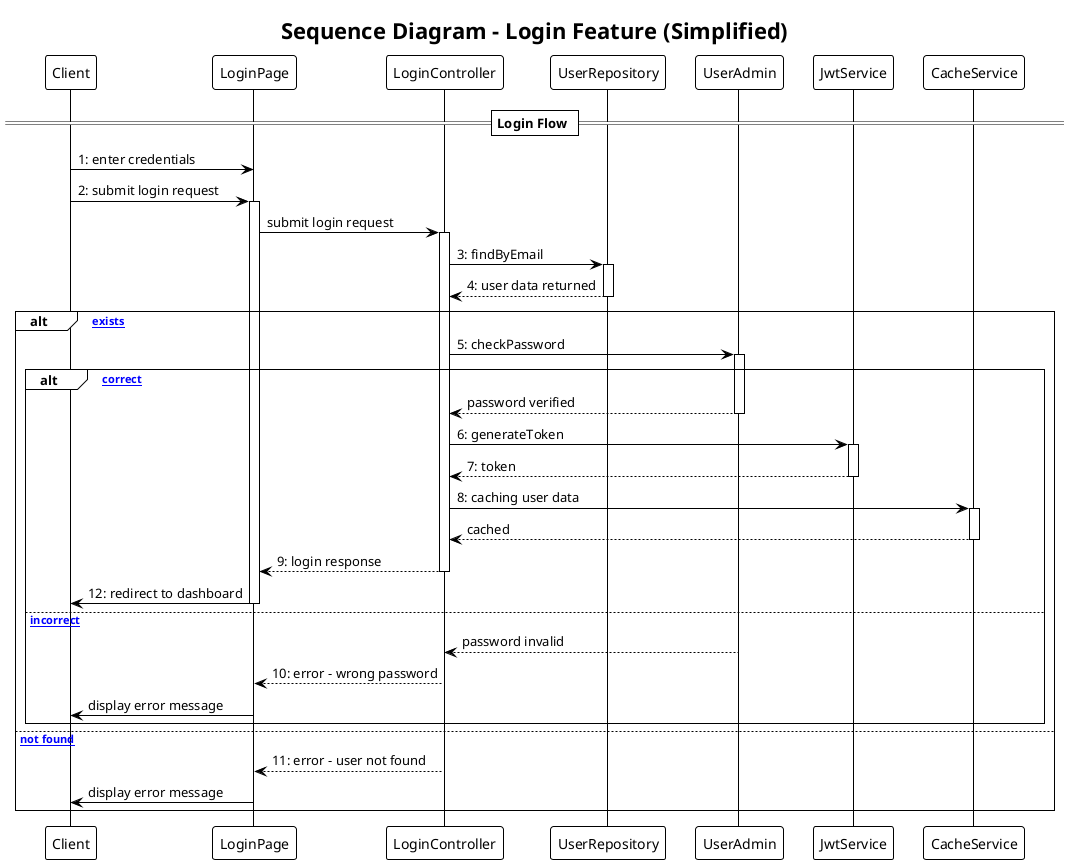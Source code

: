 @startuml Login Sequence Diagram - Simplified
!theme plain
title Sequence Diagram - Login Feature (Simplified)

participant "Client" as C
participant "LoginPage" as LP
participant "LoginController" as LC
participant "UserRepository" as UR
participant "UserAdmin" as UA
participant "JwtService" as JS
participant "CacheService" as CS

== Login Flow ==

C -> LP: 1: enter credentials
C -> LP: 2: submit login request
activate LP

LP -> LC: submit login request
activate LC

LC -> UR: 3: findByEmail
activate UR
UR --> LC: 4: user data returned
deactivate UR

alt [User exists]
    LC -> UA: 5: checkPassword
    activate UA
    
    alt [Password correct]
        UA --> LC: password verified
        deactivate UA
        
        LC -> JS: 6: generateToken
        activate JS
        JS --> LC: 7: token
        deactivate JS
        
        LC -> CS: 8: caching user data
        activate CS
        CS --> LC: cached
        deactivate CS
        
        LC --> LP: 9: login response
        deactivate LC
        
        LP -> C: 12: redirect to dashboard
        deactivate LP
        
    else [Password incorrect]
        UA --> LC: password invalid
        deactivate UA
        
        LC --> LP: 10: error - wrong password
        deactivate LC
        
        LP -> C: display error message
        deactivate LP
    end
    
else [User not found]
    LC --> LP: 11: error - user not found
    deactivate LC
    
    LP -> C: display error message
    deactivate LP
end

@enduml 